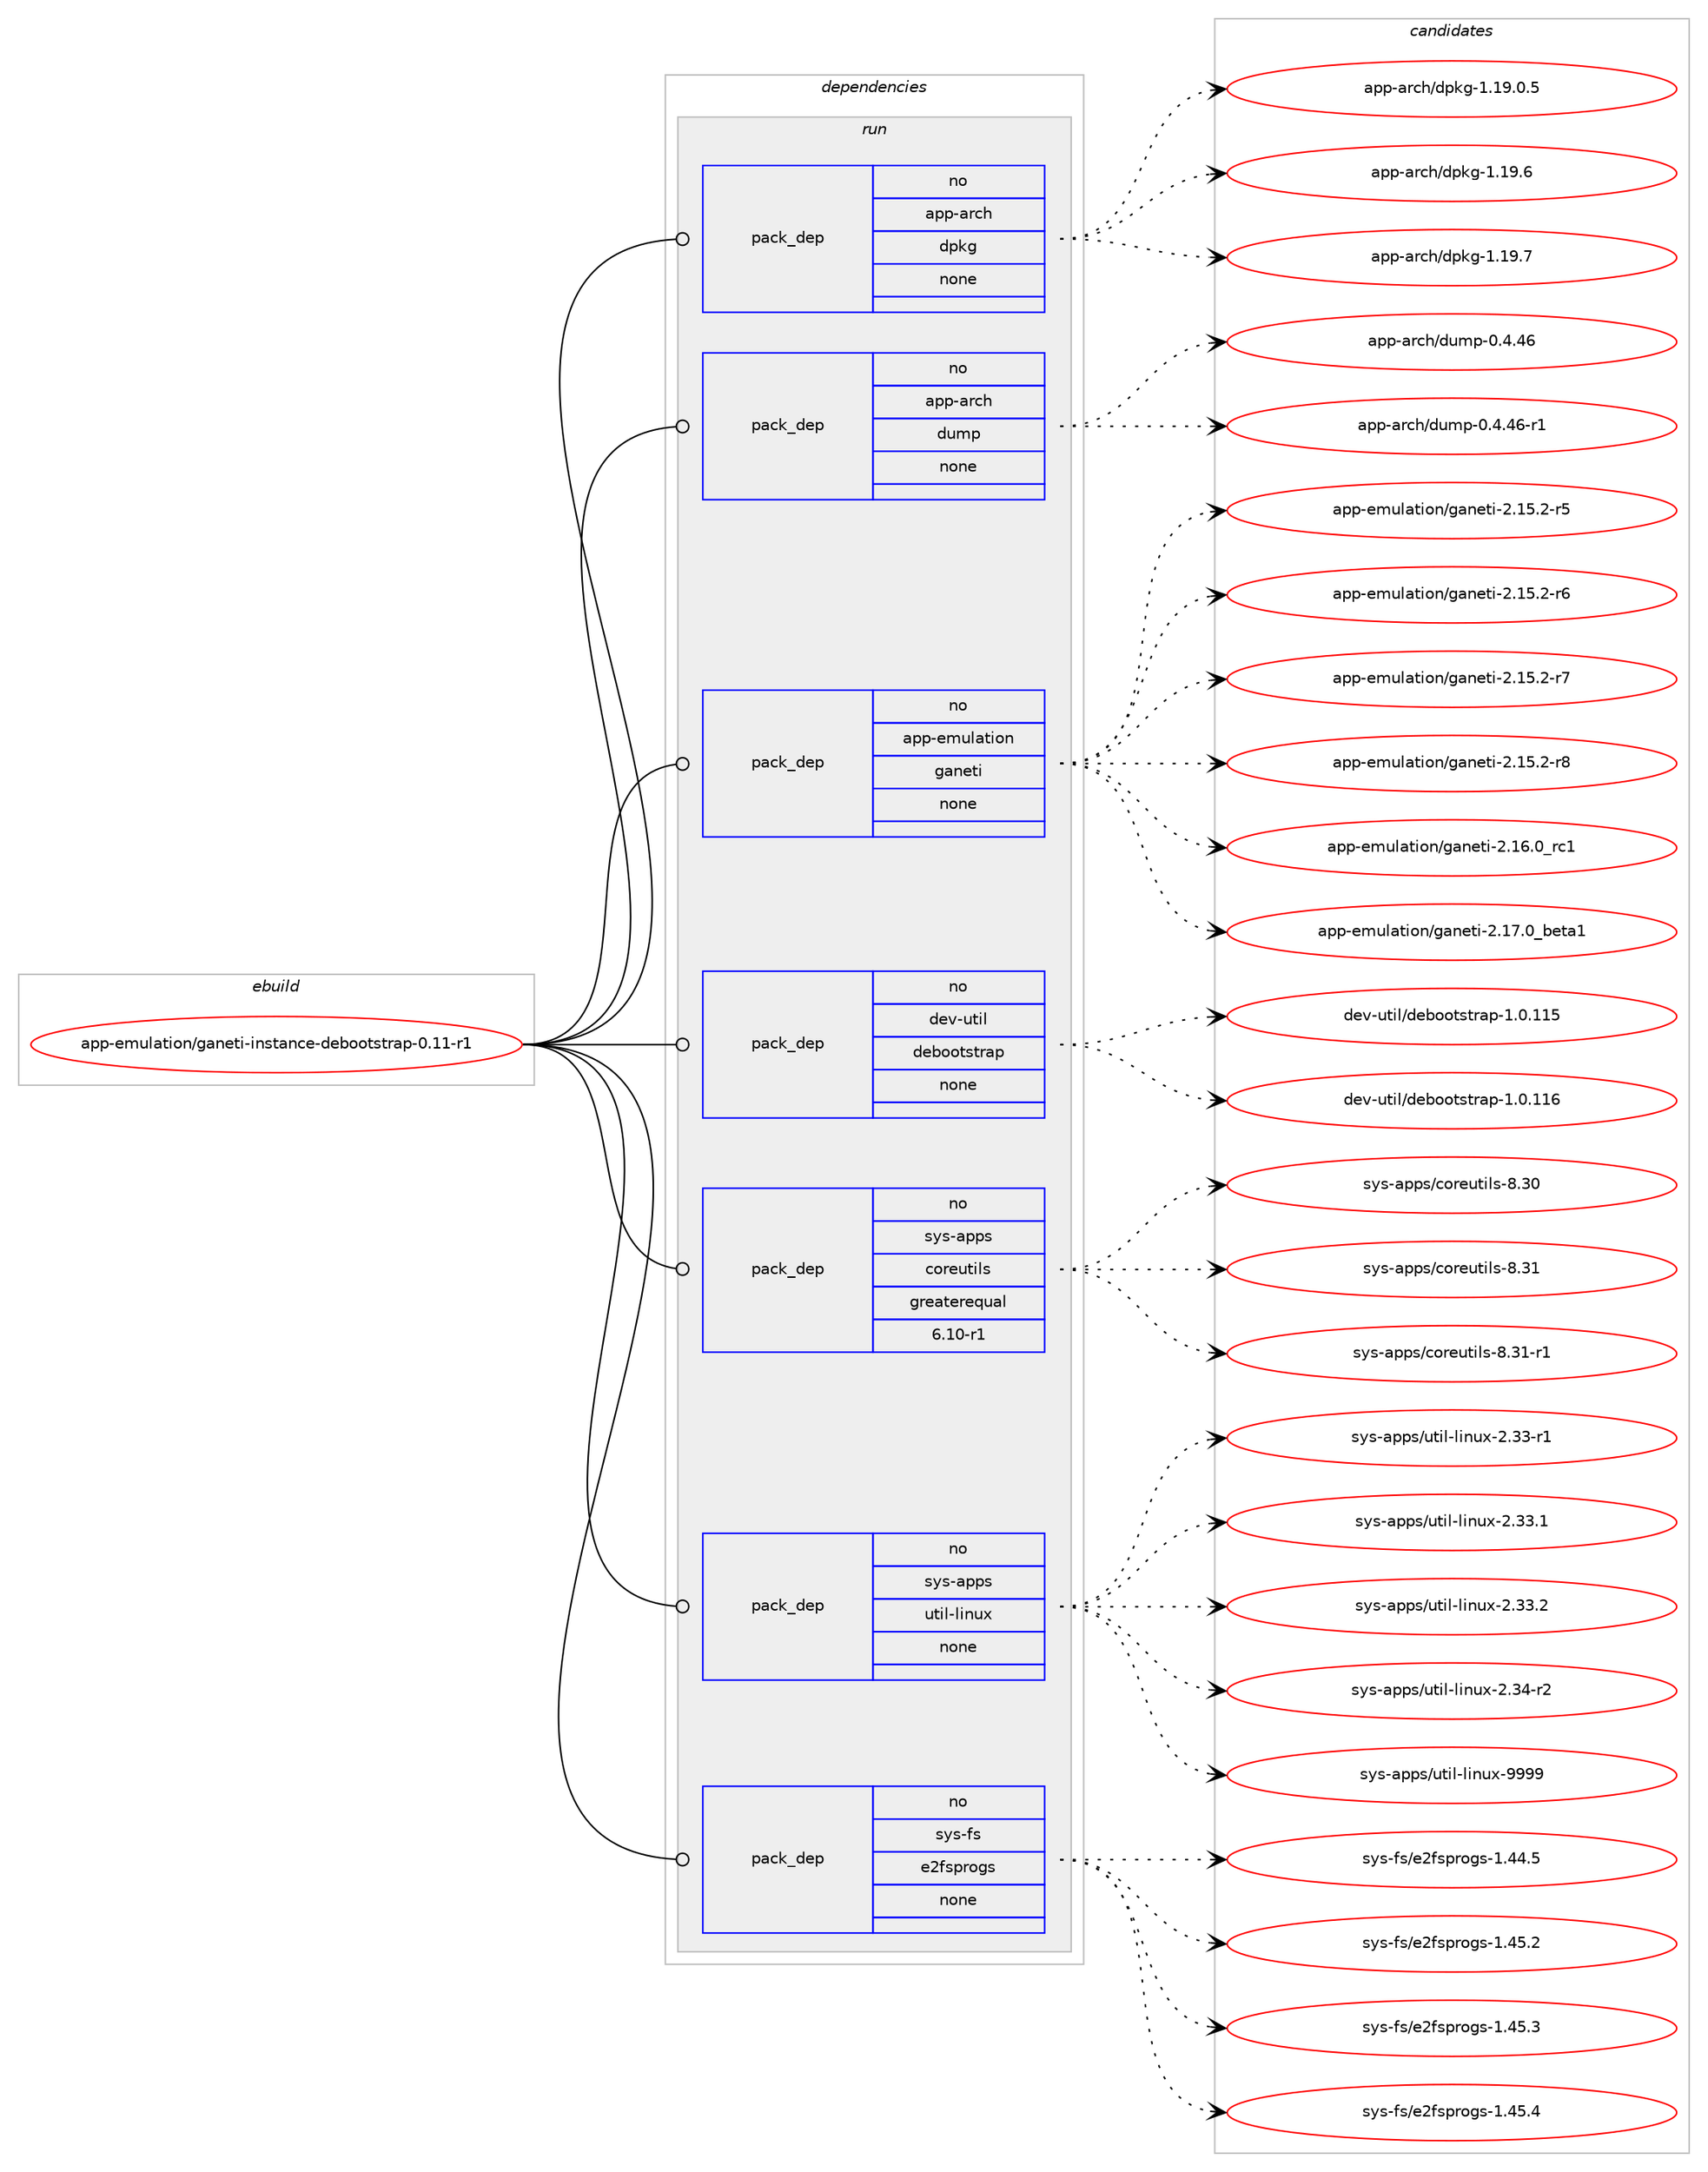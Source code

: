 digraph prolog {

# *************
# Graph options
# *************

newrank=true;
concentrate=true;
compound=true;
graph [rankdir=LR,fontname=Helvetica,fontsize=10,ranksep=1.5];#, ranksep=2.5, nodesep=0.2];
edge  [arrowhead=vee];
node  [fontname=Helvetica,fontsize=10];

# **********
# The ebuild
# **********

subgraph cluster_leftcol {
color=gray;
rank=same;
label=<<i>ebuild</i>>;
id [label="app-emulation/ganeti-instance-debootstrap-0.11-r1", color=red, width=4, href="../app-emulation/ganeti-instance-debootstrap-0.11-r1.svg"];
}

# ****************
# The dependencies
# ****************

subgraph cluster_midcol {
color=gray;
label=<<i>dependencies</i>>;
subgraph cluster_compile {
fillcolor="#eeeeee";
style=filled;
label=<<i>compile</i>>;
}
subgraph cluster_compileandrun {
fillcolor="#eeeeee";
style=filled;
label=<<i>compile and run</i>>;
}
subgraph cluster_run {
fillcolor="#eeeeee";
style=filled;
label=<<i>run</i>>;
subgraph pack361666 {
dependency486163 [label=<<TABLE BORDER="0" CELLBORDER="1" CELLSPACING="0" CELLPADDING="4" WIDTH="220"><TR><TD ROWSPAN="6" CELLPADDING="30">pack_dep</TD></TR><TR><TD WIDTH="110">no</TD></TR><TR><TD>app-arch</TD></TR><TR><TD>dpkg</TD></TR><TR><TD>none</TD></TR><TR><TD></TD></TR></TABLE>>, shape=none, color=blue];
}
id:e -> dependency486163:w [weight=20,style="solid",arrowhead="odot"];
subgraph pack361667 {
dependency486164 [label=<<TABLE BORDER="0" CELLBORDER="1" CELLSPACING="0" CELLPADDING="4" WIDTH="220"><TR><TD ROWSPAN="6" CELLPADDING="30">pack_dep</TD></TR><TR><TD WIDTH="110">no</TD></TR><TR><TD>app-arch</TD></TR><TR><TD>dump</TD></TR><TR><TD>none</TD></TR><TR><TD></TD></TR></TABLE>>, shape=none, color=blue];
}
id:e -> dependency486164:w [weight=20,style="solid",arrowhead="odot"];
subgraph pack361668 {
dependency486165 [label=<<TABLE BORDER="0" CELLBORDER="1" CELLSPACING="0" CELLPADDING="4" WIDTH="220"><TR><TD ROWSPAN="6" CELLPADDING="30">pack_dep</TD></TR><TR><TD WIDTH="110">no</TD></TR><TR><TD>app-emulation</TD></TR><TR><TD>ganeti</TD></TR><TR><TD>none</TD></TR><TR><TD></TD></TR></TABLE>>, shape=none, color=blue];
}
id:e -> dependency486165:w [weight=20,style="solid",arrowhead="odot"];
subgraph pack361669 {
dependency486166 [label=<<TABLE BORDER="0" CELLBORDER="1" CELLSPACING="0" CELLPADDING="4" WIDTH="220"><TR><TD ROWSPAN="6" CELLPADDING="30">pack_dep</TD></TR><TR><TD WIDTH="110">no</TD></TR><TR><TD>dev-util</TD></TR><TR><TD>debootstrap</TD></TR><TR><TD>none</TD></TR><TR><TD></TD></TR></TABLE>>, shape=none, color=blue];
}
id:e -> dependency486166:w [weight=20,style="solid",arrowhead="odot"];
subgraph pack361670 {
dependency486167 [label=<<TABLE BORDER="0" CELLBORDER="1" CELLSPACING="0" CELLPADDING="4" WIDTH="220"><TR><TD ROWSPAN="6" CELLPADDING="30">pack_dep</TD></TR><TR><TD WIDTH="110">no</TD></TR><TR><TD>sys-apps</TD></TR><TR><TD>coreutils</TD></TR><TR><TD>greaterequal</TD></TR><TR><TD>6.10-r1</TD></TR></TABLE>>, shape=none, color=blue];
}
id:e -> dependency486167:w [weight=20,style="solid",arrowhead="odot"];
subgraph pack361671 {
dependency486168 [label=<<TABLE BORDER="0" CELLBORDER="1" CELLSPACING="0" CELLPADDING="4" WIDTH="220"><TR><TD ROWSPAN="6" CELLPADDING="30">pack_dep</TD></TR><TR><TD WIDTH="110">no</TD></TR><TR><TD>sys-apps</TD></TR><TR><TD>util-linux</TD></TR><TR><TD>none</TD></TR><TR><TD></TD></TR></TABLE>>, shape=none, color=blue];
}
id:e -> dependency486168:w [weight=20,style="solid",arrowhead="odot"];
subgraph pack361672 {
dependency486169 [label=<<TABLE BORDER="0" CELLBORDER="1" CELLSPACING="0" CELLPADDING="4" WIDTH="220"><TR><TD ROWSPAN="6" CELLPADDING="30">pack_dep</TD></TR><TR><TD WIDTH="110">no</TD></TR><TR><TD>sys-fs</TD></TR><TR><TD>e2fsprogs</TD></TR><TR><TD>none</TD></TR><TR><TD></TD></TR></TABLE>>, shape=none, color=blue];
}
id:e -> dependency486169:w [weight=20,style="solid",arrowhead="odot"];
}
}

# **************
# The candidates
# **************

subgraph cluster_choices {
rank=same;
color=gray;
label=<<i>candidates</i>>;

subgraph choice361666 {
color=black;
nodesep=1;
choice9711211245971149910447100112107103454946495746484653 [label="app-arch/dpkg-1.19.0.5", color=red, width=4,href="../app-arch/dpkg-1.19.0.5.svg"];
choice971121124597114991044710011210710345494649574654 [label="app-arch/dpkg-1.19.6", color=red, width=4,href="../app-arch/dpkg-1.19.6.svg"];
choice971121124597114991044710011210710345494649574655 [label="app-arch/dpkg-1.19.7", color=red, width=4,href="../app-arch/dpkg-1.19.7.svg"];
dependency486163:e -> choice9711211245971149910447100112107103454946495746484653:w [style=dotted,weight="100"];
dependency486163:e -> choice971121124597114991044710011210710345494649574654:w [style=dotted,weight="100"];
dependency486163:e -> choice971121124597114991044710011210710345494649574655:w [style=dotted,weight="100"];
}
subgraph choice361667 {
color=black;
nodesep=1;
choice971121124597114991044710011710911245484652465254 [label="app-arch/dump-0.4.46", color=red, width=4,href="../app-arch/dump-0.4.46.svg"];
choice9711211245971149910447100117109112454846524652544511449 [label="app-arch/dump-0.4.46-r1", color=red, width=4,href="../app-arch/dump-0.4.46-r1.svg"];
dependency486164:e -> choice971121124597114991044710011710911245484652465254:w [style=dotted,weight="100"];
dependency486164:e -> choice9711211245971149910447100117109112454846524652544511449:w [style=dotted,weight="100"];
}
subgraph choice361668 {
color=black;
nodesep=1;
choice9711211245101109117108971161051111104710397110101116105455046495346504511453 [label="app-emulation/ganeti-2.15.2-r5", color=red, width=4,href="../app-emulation/ganeti-2.15.2-r5.svg"];
choice9711211245101109117108971161051111104710397110101116105455046495346504511454 [label="app-emulation/ganeti-2.15.2-r6", color=red, width=4,href="../app-emulation/ganeti-2.15.2-r6.svg"];
choice9711211245101109117108971161051111104710397110101116105455046495346504511455 [label="app-emulation/ganeti-2.15.2-r7", color=red, width=4,href="../app-emulation/ganeti-2.15.2-r7.svg"];
choice9711211245101109117108971161051111104710397110101116105455046495346504511456 [label="app-emulation/ganeti-2.15.2-r8", color=red, width=4,href="../app-emulation/ganeti-2.15.2-r8.svg"];
choice971121124510110911710897116105111110471039711010111610545504649544648951149949 [label="app-emulation/ganeti-2.16.0_rc1", color=red, width=4,href="../app-emulation/ganeti-2.16.0_rc1.svg"];
choice97112112451011091171089711610511111047103971101011161054550464955464895981011169749 [label="app-emulation/ganeti-2.17.0_beta1", color=red, width=4,href="../app-emulation/ganeti-2.17.0_beta1.svg"];
dependency486165:e -> choice9711211245101109117108971161051111104710397110101116105455046495346504511453:w [style=dotted,weight="100"];
dependency486165:e -> choice9711211245101109117108971161051111104710397110101116105455046495346504511454:w [style=dotted,weight="100"];
dependency486165:e -> choice9711211245101109117108971161051111104710397110101116105455046495346504511455:w [style=dotted,weight="100"];
dependency486165:e -> choice9711211245101109117108971161051111104710397110101116105455046495346504511456:w [style=dotted,weight="100"];
dependency486165:e -> choice971121124510110911710897116105111110471039711010111610545504649544648951149949:w [style=dotted,weight="100"];
dependency486165:e -> choice97112112451011091171089711610511111047103971101011161054550464955464895981011169749:w [style=dotted,weight="100"];
}
subgraph choice361669 {
color=black;
nodesep=1;
choice100101118451171161051084710010198111111116115116114971124549464846494953 [label="dev-util/debootstrap-1.0.115", color=red, width=4,href="../dev-util/debootstrap-1.0.115.svg"];
choice100101118451171161051084710010198111111116115116114971124549464846494954 [label="dev-util/debootstrap-1.0.116", color=red, width=4,href="../dev-util/debootstrap-1.0.116.svg"];
dependency486166:e -> choice100101118451171161051084710010198111111116115116114971124549464846494953:w [style=dotted,weight="100"];
dependency486166:e -> choice100101118451171161051084710010198111111116115116114971124549464846494954:w [style=dotted,weight="100"];
}
subgraph choice361670 {
color=black;
nodesep=1;
choice115121115459711211211547991111141011171161051081154556465148 [label="sys-apps/coreutils-8.30", color=red, width=4,href="../sys-apps/coreutils-8.30.svg"];
choice115121115459711211211547991111141011171161051081154556465149 [label="sys-apps/coreutils-8.31", color=red, width=4,href="../sys-apps/coreutils-8.31.svg"];
choice1151211154597112112115479911111410111711610510811545564651494511449 [label="sys-apps/coreutils-8.31-r1", color=red, width=4,href="../sys-apps/coreutils-8.31-r1.svg"];
dependency486167:e -> choice115121115459711211211547991111141011171161051081154556465148:w [style=dotted,weight="100"];
dependency486167:e -> choice115121115459711211211547991111141011171161051081154556465149:w [style=dotted,weight="100"];
dependency486167:e -> choice1151211154597112112115479911111410111711610510811545564651494511449:w [style=dotted,weight="100"];
}
subgraph choice361671 {
color=black;
nodesep=1;
choice1151211154597112112115471171161051084510810511011712045504651514511449 [label="sys-apps/util-linux-2.33-r1", color=red, width=4,href="../sys-apps/util-linux-2.33-r1.svg"];
choice1151211154597112112115471171161051084510810511011712045504651514649 [label="sys-apps/util-linux-2.33.1", color=red, width=4,href="../sys-apps/util-linux-2.33.1.svg"];
choice1151211154597112112115471171161051084510810511011712045504651514650 [label="sys-apps/util-linux-2.33.2", color=red, width=4,href="../sys-apps/util-linux-2.33.2.svg"];
choice1151211154597112112115471171161051084510810511011712045504651524511450 [label="sys-apps/util-linux-2.34-r2", color=red, width=4,href="../sys-apps/util-linux-2.34-r2.svg"];
choice115121115459711211211547117116105108451081051101171204557575757 [label="sys-apps/util-linux-9999", color=red, width=4,href="../sys-apps/util-linux-9999.svg"];
dependency486168:e -> choice1151211154597112112115471171161051084510810511011712045504651514511449:w [style=dotted,weight="100"];
dependency486168:e -> choice1151211154597112112115471171161051084510810511011712045504651514649:w [style=dotted,weight="100"];
dependency486168:e -> choice1151211154597112112115471171161051084510810511011712045504651514650:w [style=dotted,weight="100"];
dependency486168:e -> choice1151211154597112112115471171161051084510810511011712045504651524511450:w [style=dotted,weight="100"];
dependency486168:e -> choice115121115459711211211547117116105108451081051101171204557575757:w [style=dotted,weight="100"];
}
subgraph choice361672 {
color=black;
nodesep=1;
choice11512111545102115471015010211511211411110311545494652524653 [label="sys-fs/e2fsprogs-1.44.5", color=red, width=4,href="../sys-fs/e2fsprogs-1.44.5.svg"];
choice11512111545102115471015010211511211411110311545494652534650 [label="sys-fs/e2fsprogs-1.45.2", color=red, width=4,href="../sys-fs/e2fsprogs-1.45.2.svg"];
choice11512111545102115471015010211511211411110311545494652534651 [label="sys-fs/e2fsprogs-1.45.3", color=red, width=4,href="../sys-fs/e2fsprogs-1.45.3.svg"];
choice11512111545102115471015010211511211411110311545494652534652 [label="sys-fs/e2fsprogs-1.45.4", color=red, width=4,href="../sys-fs/e2fsprogs-1.45.4.svg"];
dependency486169:e -> choice11512111545102115471015010211511211411110311545494652524653:w [style=dotted,weight="100"];
dependency486169:e -> choice11512111545102115471015010211511211411110311545494652534650:w [style=dotted,weight="100"];
dependency486169:e -> choice11512111545102115471015010211511211411110311545494652534651:w [style=dotted,weight="100"];
dependency486169:e -> choice11512111545102115471015010211511211411110311545494652534652:w [style=dotted,weight="100"];
}
}

}
